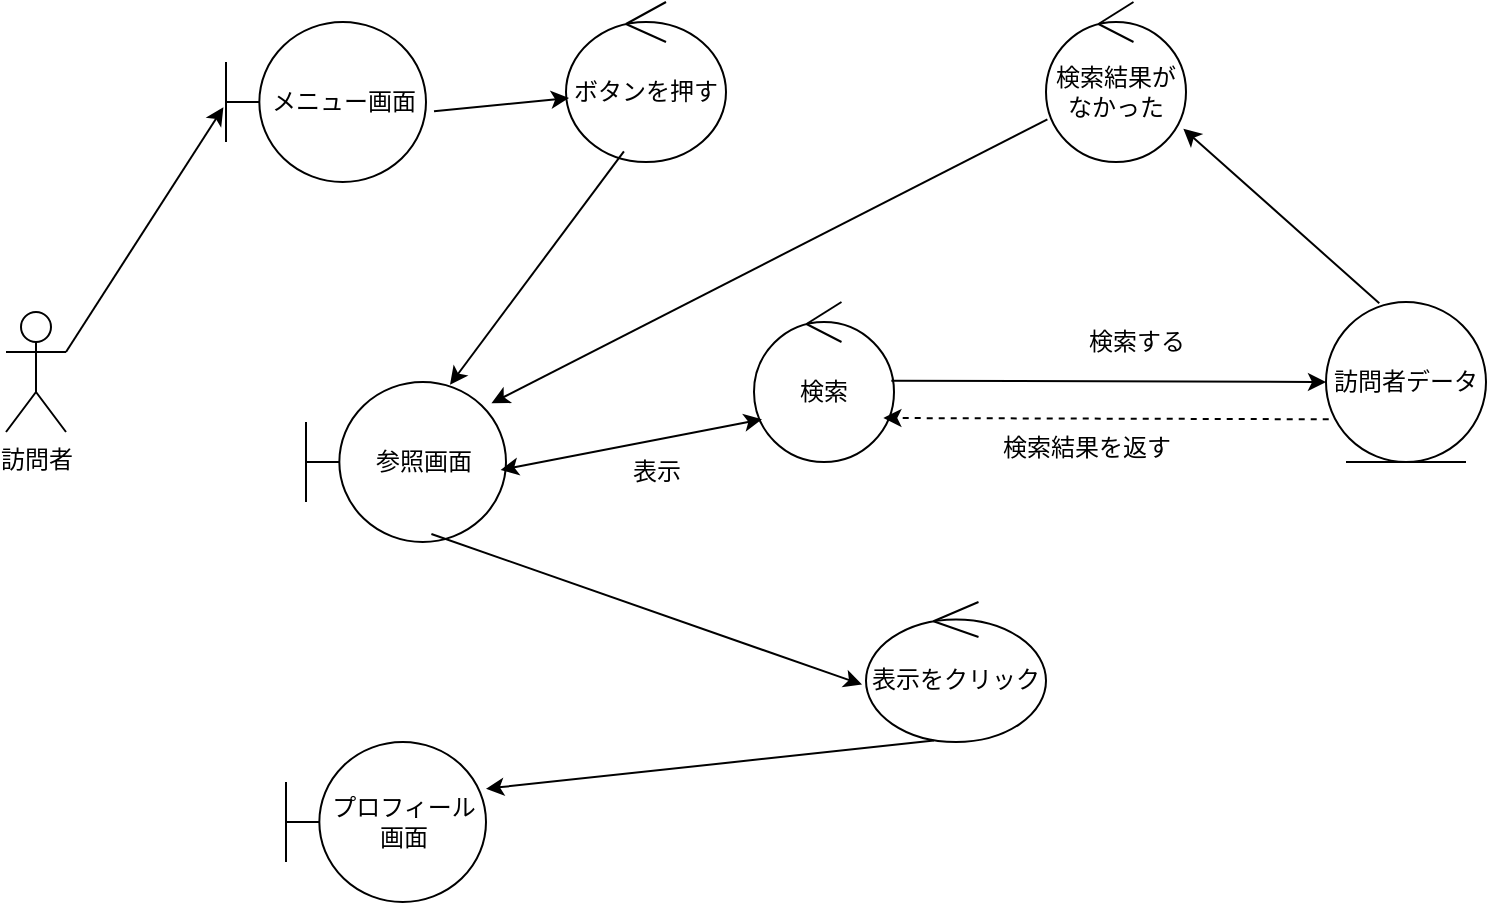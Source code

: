 <mxfile>
    <diagram id="vZ1CWWA-6BCZ-WEdJjZz" name="ページ1">
        <mxGraphModel dx="726" dy="419" grid="1" gridSize="10" guides="1" tooltips="1" connect="1" arrows="1" fold="1" page="1" pageScale="1" pageWidth="827" pageHeight="1169" math="0" shadow="0">
            <root>
                <mxCell id="0"/>
                <mxCell id="1" parent="0"/>
                <mxCell id="2" value="訪問者" style="shape=umlActor;verticalLabelPosition=bottom;verticalAlign=top;html=1;" parent="1" vertex="1">
                    <mxGeometry x="40" y="525" width="30" height="60" as="geometry"/>
                </mxCell>
                <mxCell id="3" value="メニュー画面" style="shape=umlBoundary;whiteSpace=wrap;html=1;" parent="1" vertex="1">
                    <mxGeometry x="150" y="380" width="100" height="80" as="geometry"/>
                </mxCell>
                <mxCell id="4" value="" style="endArrow=classic;html=1;entryX=-0.013;entryY=0.533;entryDx=0;entryDy=0;entryPerimeter=0;exitX=1;exitY=0.333;exitDx=0;exitDy=0;exitPerimeter=0;" parent="1" source="2" target="3" edge="1">
                    <mxGeometry width="50" height="50" relative="1" as="geometry">
                        <mxPoint x="55" y="555" as="sourcePoint"/>
                        <mxPoint x="400" y="540" as="targetPoint"/>
                    </mxGeometry>
                </mxCell>
                <mxCell id="5" value="検索" style="ellipse;shape=umlControl;whiteSpace=wrap;html=1;" parent="1" vertex="1">
                    <mxGeometry x="414" y="520" width="70" height="80" as="geometry"/>
                </mxCell>
                <mxCell id="7" value="訪問者データ" style="ellipse;shape=umlEntity;whiteSpace=wrap;html=1;" vertex="1" parent="1">
                    <mxGeometry x="700" y="520" width="80" height="80" as="geometry"/>
                </mxCell>
                <mxCell id="9" value="プロフィール画面" style="shape=umlBoundary;whiteSpace=wrap;html=1;" vertex="1" parent="1">
                    <mxGeometry x="180" y="740" width="100" height="80" as="geometry"/>
                </mxCell>
                <mxCell id="11" value="参照画面" style="shape=umlBoundary;whiteSpace=wrap;html=1;fontStyle=0" vertex="1" parent="1">
                    <mxGeometry x="190" y="560" width="100" height="80" as="geometry"/>
                </mxCell>
                <mxCell id="18" value="ボタンを押す" style="ellipse;shape=umlControl;whiteSpace=wrap;html=1;" vertex="1" parent="1">
                    <mxGeometry x="320" y="370" width="80" height="80" as="geometry"/>
                </mxCell>
                <mxCell id="19" value="" style="endArrow=classic;html=1;entryX=0.019;entryY=0.6;entryDx=0;entryDy=0;entryPerimeter=0;exitX=1.04;exitY=0.558;exitDx=0;exitDy=0;exitPerimeter=0;" edge="1" parent="1" source="3" target="18">
                    <mxGeometry width="50" height="50" relative="1" as="geometry">
                        <mxPoint x="80" y="555" as="sourcePoint"/>
                        <mxPoint x="209" y="483" as="targetPoint"/>
                    </mxGeometry>
                </mxCell>
                <mxCell id="21" value="" style="endArrow=classic;html=1;entryX=0.72;entryY=0.017;entryDx=0;entryDy=0;entryPerimeter=0;exitX=0.362;exitY=0.933;exitDx=0;exitDy=0;exitPerimeter=0;" edge="1" parent="1" source="18" target="11">
                    <mxGeometry width="50" height="50" relative="1" as="geometry">
                        <mxPoint x="90" y="565" as="sourcePoint"/>
                        <mxPoint x="219" y="493" as="targetPoint"/>
                    </mxGeometry>
                </mxCell>
                <mxCell id="23" value="" style="endArrow=classic;html=1;entryX=1;entryY=0.292;entryDx=0;entryDy=0;entryPerimeter=0;exitX=0.378;exitY=0.99;exitDx=0;exitDy=0;exitPerimeter=0;" edge="1" parent="1" source="29" target="9">
                    <mxGeometry width="50" height="50" relative="1" as="geometry">
                        <mxPoint x="320" y="780" as="sourcePoint"/>
                        <mxPoint x="400" y="600" as="targetPoint"/>
                    </mxGeometry>
                </mxCell>
                <mxCell id="24" value="表示" style="text;html=1;align=center;verticalAlign=middle;resizable=0;points=[];autosize=1;strokeColor=none;fillColor=none;" vertex="1" parent="1">
                    <mxGeometry x="340" y="590" width="50" height="30" as="geometry"/>
                </mxCell>
                <mxCell id="25" value="検索する" style="text;html=1;align=center;verticalAlign=middle;resizable=0;points=[];autosize=1;strokeColor=none;fillColor=none;" vertex="1" parent="1">
                    <mxGeometry x="570" y="525" width="70" height="30" as="geometry"/>
                </mxCell>
                <mxCell id="26" value="" style="endArrow=classic;html=1;entryX=0;entryY=0.5;entryDx=0;entryDy=0;exitX=0.981;exitY=0.492;exitDx=0;exitDy=0;exitPerimeter=0;" edge="1" parent="1" source="5" target="7">
                    <mxGeometry width="50" height="50" relative="1" as="geometry">
                        <mxPoint x="380" y="650" as="sourcePoint"/>
                        <mxPoint x="430" y="600" as="targetPoint"/>
                    </mxGeometry>
                </mxCell>
                <mxCell id="27" value="" style="endArrow=classic;html=1;dashed=1;exitX=0.017;exitY=0.733;exitDx=0;exitDy=0;exitPerimeter=0;entryX=0.924;entryY=0.725;entryDx=0;entryDy=0;entryPerimeter=0;endFill=1;" edge="1" parent="1" source="7" target="5">
                    <mxGeometry width="50" height="50" relative="1" as="geometry">
                        <mxPoint x="380" y="650" as="sourcePoint"/>
                        <mxPoint x="430" y="600" as="targetPoint"/>
                    </mxGeometry>
                </mxCell>
                <mxCell id="28" value="検索結果を返す" style="text;html=1;align=center;verticalAlign=middle;resizable=0;points=[];autosize=1;strokeColor=none;fillColor=none;" vertex="1" parent="1">
                    <mxGeometry x="525" y="578" width="110" height="30" as="geometry"/>
                </mxCell>
                <mxCell id="29" value="表示をクリック" style="ellipse;shape=umlControl;whiteSpace=wrap;html=1;" vertex="1" parent="1">
                    <mxGeometry x="470" y="670" width="90" height="70" as="geometry"/>
                </mxCell>
                <mxCell id="30" value="" style="endArrow=classic;html=1;entryX=-0.022;entryY=0.59;entryDx=0;entryDy=0;entryPerimeter=0;exitX=0.627;exitY=0.95;exitDx=0;exitDy=0;exitPerimeter=0;" edge="1" parent="1" source="11" target="29">
                    <mxGeometry width="50" height="50" relative="1" as="geometry">
                        <mxPoint x="399" y="505" as="sourcePoint"/>
                        <mxPoint x="272" y="571" as="targetPoint"/>
                    </mxGeometry>
                </mxCell>
                <mxCell id="31" value="検索結果がなかった" style="ellipse;shape=umlControl;whiteSpace=wrap;html=1;" vertex="1" parent="1">
                    <mxGeometry x="560" y="370" width="70" height="80" as="geometry"/>
                </mxCell>
                <mxCell id="32" value="" style="endArrow=classic;html=1;entryX=0.981;entryY=0.792;entryDx=0;entryDy=0;exitX=0.333;exitY=0.008;exitDx=0;exitDy=0;exitPerimeter=0;entryPerimeter=0;" edge="1" parent="1" source="7" target="31">
                    <mxGeometry width="50" height="50" relative="1" as="geometry">
                        <mxPoint x="493" y="569" as="sourcePoint"/>
                        <mxPoint x="710" y="570" as="targetPoint"/>
                    </mxGeometry>
                </mxCell>
                <mxCell id="33" value="" style="endArrow=classic;html=1;entryX=0.927;entryY=0.133;entryDx=0;entryDy=0;exitX=0.01;exitY=0.733;exitDx=0;exitDy=0;exitPerimeter=0;entryPerimeter=0;" edge="1" parent="1" source="31" target="11">
                    <mxGeometry width="50" height="50" relative="1" as="geometry">
                        <mxPoint x="503" y="579" as="sourcePoint"/>
                        <mxPoint x="720" y="580" as="targetPoint"/>
                    </mxGeometry>
                </mxCell>
                <mxCell id="36" value="" style="endArrow=classic;startArrow=classic;html=1;exitX=0.973;exitY=0.55;exitDx=0;exitDy=0;exitPerimeter=0;entryX=0.057;entryY=0.733;entryDx=0;entryDy=0;entryPerimeter=0;" edge="1" parent="1" source="11" target="5">
                    <mxGeometry width="50" height="50" relative="1" as="geometry">
                        <mxPoint x="370" y="590" as="sourcePoint"/>
                        <mxPoint x="420" y="540" as="targetPoint"/>
                    </mxGeometry>
                </mxCell>
            </root>
        </mxGraphModel>
    </diagram>
</mxfile>